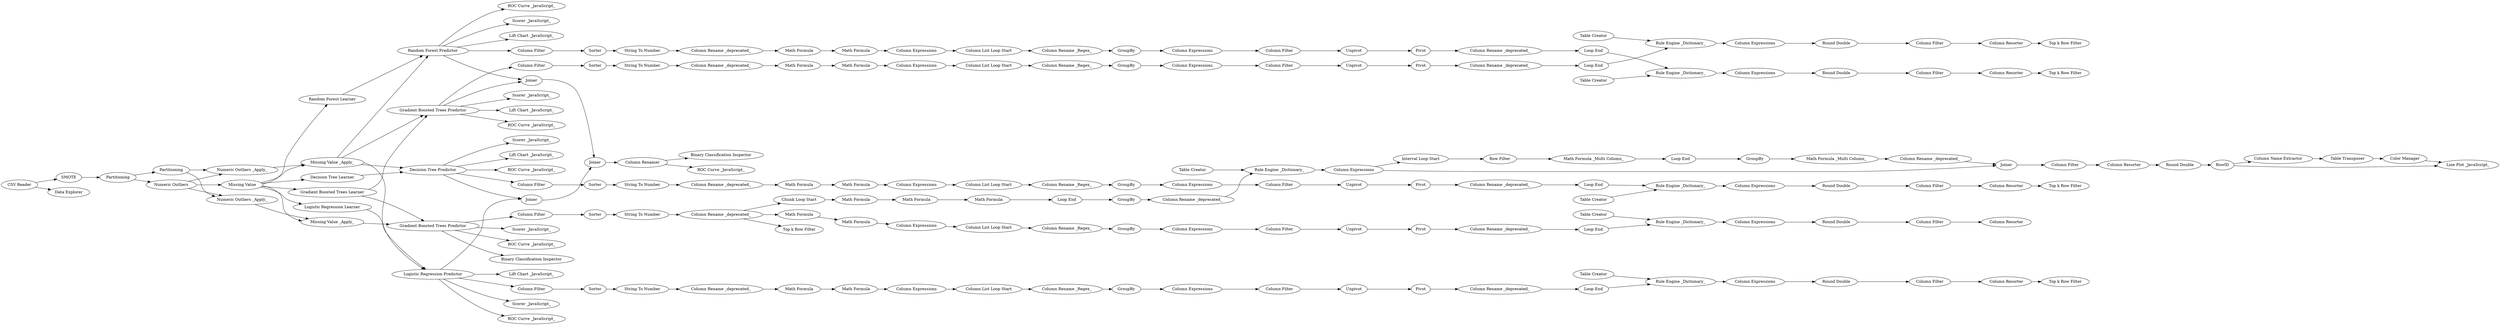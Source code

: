 digraph {
	"-7528615952661819252_401" [label="Column Expressions"]
	"5239066616711616161_416" [label="Round Double"]
	"5239066616711616161_396" [label="Column Expressions"]
	"-6920298978494519203_576" [label="Row Filter"]
	"5239066616711616161_397" [label=GroupBy]
	"5239066616711616161_419" [label="Column Filter"]
	"7806283922999381775_384" [label="Table Creator"]
	"994174801384756160_371" [label="Column Filter"]
	"-1846175214358882475_674" [label=SMOTE]
	"994174801384756160_372" [label=Sorter]
	"-7528615952661819252_402" [label="Column Filter"]
	"-1846175214358882475_667" [label="Missing Value _Apply_"]
	"5239066616711616161_403" [label=Pivot]
	"5239066616711616161_401" [label="Column Expressions"]
	"5239066616711616161_414" [label="Loop End"]
	"994174801384756160_416" [label="Round Double"]
	"-5486212071702020295_538" [label="Loop End"]
	"-6920298978494519203_586" [label="Math Formula _Multi Column_"]
	"-5486212071702020295_535" [label="Column Expressions"]
	"-6920298978494519203_567" [label="Math Formula"]
	"7806283922999381775_416" [label="Round Double"]
	"7806283922999381775_397" [label=GroupBy]
	"7806283922999381775_409" [label="Column List Loop Start"]
	"-6920298978494519203_563" [label="Loop End"]
	"-7528615952661819252_415" [label="Column Expressions"]
	"994174801384756160_403" [label=Pivot]
	"-7528615952661819252_372" [label=Sorter]
	"-5486212071702020295_543" [label=GroupBy]
	"-1846175214358882475_4" [label="Lift Chart _JavaScript_"]
	"-7528615952661819252_410" [label="Column Rename _Regex_"]
	"-1846175214358882475_635" [label="Lift Chart _JavaScript_"]
	"-7528615952661819252_409" [label="Column List Loop Start"]
	"-5486212071702020295_540" [label="Column List Loop Start"]
	"-6920298978494519203_575" [label="Interval Loop Start"]
	"-6880998178642130753_590" [label="Color Manager"]
	"7806283922999381775_418" [label="Column Resorter"]
	"5239066616711616161_415" [label="Column Expressions"]
	"-6880998178642130753_592" [label="Table Transposer"]
	"-1846175214358882475_618" [label="Logistic Regression Predictor"]
	"-1846175214358882475_668" [label="ROC Curve _JavaScript_"]
	"-7528615952661819252_419" [label="Column Filter"]
	"-1846175214358882475_652" [label="Scorer _JavaScript_"]
	"-1846175214358882475_644" [label="Gradient Boosted Trees Learner"]
	"-1846175214358882475_12" [label=Joiner]
	"-5486212071702020295_548" [label=Sorter]
	"-6920298978494519203_571" [label="Rule Engine _Dictionary_"]
	"5239066616711616161_405" [label="Column Rename _deprecated_"]
	"994174801384756160_376" [label="Column Rename _deprecated_"]
	"-6920298978494519203_562" [label="Chunk Loop Start"]
	"-6920298978494519203_585" [label="Column Resorter"]
	"-6920298978494519203_569" [label="Column Rename _deprecated_"]
	"994174801384756160_399" [label="String To Number"]
	"5239066616711616161_385" [label="Rule Engine _Dictionary_"]
	"-7528615952661819252_405" [label="Column Rename _deprecated_"]
	"-6920298978494519203_580" [label=GroupBy]
	"7806283922999381775_415" [label="Column Expressions"]
	"5239066616711616161_404" [label=Unpivot]
	"7806283922999381775_405" [label="Column Rename _deprecated_"]
	"-1846175214358882475_621" [label="Gradient Boosted Trees Predictor"]
	"-1846175214358882475_634" [label="Decision Tree Predictor"]
	"-1846175214358882475_670" [label="Numeric Outliers"]
	"-5486212071702020295_537" [label=Pivot]
	"5239066616711616161_376" [label="Column Rename _deprecated_"]
	"-1846175214358882475_6" [label="ROC Curve _JavaScript_"]
	"5239066616711616161_384" [label="Table Creator"]
	"-1846175214358882475_654" [label="Scorer _JavaScript_"]
	"-5486212071702020295_541" [label="Column Expressions"]
	"-5486212071702020295_533" [label="Column Resorter"]
	"-1846175214358882475_672" [label="Numeric Outliers _Apply_"]
	"-6880998178642130753_591" [label="Column Name Extractor"]
	"-1846175214358882475_14" [label="Column Renamer"]
	"5239066616711616161_402" [label="Column Filter"]
	"-1096354127190294982_519" [label="Math Formula"]
	"-6920298978494519203_579" [label="Math Formula _Multi Column_"]
	"7806283922999381775_402" [label="Column Filter"]
	"5239066616711616161_410" [label="Column Rename _Regex_"]
	"-1379564346141605829_519" [label="Math Formula"]
	"-1846175214358882475_675" [label="Gradient Boosted Trees Predictor"]
	"-5486212071702020295_549" [label="Table Creator"]
	"-1846175214358882475_625" [label="Lift Chart _JavaScript_"]
	"-7528615952661819252_384" [label="Table Creator"]
	"7806283922999381775_396" [label="Column Expressions"]
	"-1846175214358882475_633" [label="ROC Curve _JavaScript_"]
	"7806283922999381775_399" [label="String To Number"]
	"-1846175214358882475_595" [label="Binary Classification Inspector"]
	"-6920298978494519203_581" [label="Column Rename _deprecated_"]
	"-1846175214358882475_588" [label=RowID]
	"-1846175214358882475_630" [label="Top k Row Filter"]
	"7762023366607494675_520" [label="Math Formula"]
	"5239066616711616161_371" [label="Column Filter"]
	"-1846175214358882475_11" [label=Joiner]
	"-1846175214358882475_627" [label="ROC Curve _JavaScript_"]
	"-7528615952661819252_376" [label="Column Rename _deprecated_"]
	"-7528615952661819252_404" [label=Unpivot]
	"-1846175214358882475_636" [label="Top k Row Filter"]
	"6130482309039707624_520" [label="Math Formula"]
	"-7528615952661819252_371" [label="Column Filter"]
	"994174801384756160_409" [label="Column List Loop Start"]
	"-6920298978494519203_587" [label="Round Double"]
	"-5486212071702020295_539" [label="Column Filter"]
	"994174801384756160_396" [label="Column Expressions"]
	"-5486212071702020295_528" [label=Unpivot]
	"-5486212071702020295_529" [label="Column Expressions"]
	"7806283922999381775_404" [label=Unpivot]
	"994174801384756160_414" [label="Loop End"]
	"-1846175214358882475_655" [label="Data Explorer"]
	"-7528615952661819252_396" [label="Column Expressions"]
	"-1846175214358882475_532" [label="Top k Row Filter"]
	"994174801384756160_384" [label="Table Creator"]
	"-1846175214358882475_653" [label="Scorer _JavaScript_"]
	"-1846175214358882475_620" [label="Random Forest Predictor"]
	"7806283922999381775_376" [label="Column Rename _deprecated_"]
	"994174801384756160_401" [label="Column Expressions"]
	"7806283922999381775_372" [label=Sorter]
	"-1846175214358882475_651" [label="Scorer _JavaScript_"]
	"-1846175214358882475_417" [label="Top k Row Filter"]
	"-1846175214358882475_637" [label="ROC Curve _JavaScript_"]
	"-8646486958404009271_520" [label="Math Formula"]
	"994174801384756160_397" [label=GroupBy]
	"-5486212071702020295_546" [label="Column Rename _Regex_"]
	"-8646486958404009271_519" [label="Math Formula"]
	"-1379564346141605829_520" [label="Math Formula"]
	"-7528615952661819252_397" [label=GroupBy]
	"994174801384756160_385" [label="Rule Engine _Dictionary_"]
	"-7528615952661819252_399" [label="String To Number"]
	"-7528615952661819252_418" [label="Column Resorter"]
	"-1846175214358882475_642" [label="Decision Tree Learner"]
	"994174801384756160_404" [label=Unpivot]
	"-1846175214358882475_665" [label="Missing Value"]
	"-1846175214358882475_676" [label="Scorer _JavaScript_"]
	"994174801384756160_415" [label="Column Expressions"]
	"6130482309039707624_519" [label="Math Formula"]
	"-1846175214358882475_657" [label=Partitioning]
	"-6920298978494519203_568" [label=GroupBy]
	"-5486212071702020295_547" [label="Column Filter"]
	"7806283922999381775_403" [label=Pivot]
	"-1846175214358882475_641" [label="Logistic Regression Learner"]
	"994174801384756160_418" [label="Column Resorter"]
	"-5486212071702020295_542" [label="Rule Engine _Dictionary_"]
	"7806283922999381775_414" [label="Loop End"]
	"-6920298978494519203_564" [label="Math Formula"]
	"-6920298978494519203_582" [label=Joiner]
	"-1846175214358882475_671" [label="Numeric Outliers _Apply_"]
	"-5486212071702020295_530" [label="Round Double"]
	"7806283922999381775_385" [label="Rule Engine _Dictionary_"]
	"-5486212071702020295_536" [label="Column Filter"]
	"-1846175214358882475_666" [label="Missing Value _Apply_"]
	"-1846175214358882475_10" [label=Joiner]
	"7806283922999381775_419" [label="Column Filter"]
	"-1846175214358882475_643" [label="Random Forest Learner"]
	"-1846175214358882475_624" [label="Top k Row Filter"]
	"7806283922999381775_410" [label="Column Rename _Regex_"]
	"7762023366607494675_519" [label="Math Formula"]
	"-1846175214358882475_677" [label="ROC Curve _JavaScript_"]
	"-1846175214358882475_1" [label="CSV Reader"]
	"994174801384756160_402" [label="Column Filter"]
	"994174801384756160_410" [label="Column Rename _Regex_"]
	"-6920298978494519203_566" [label="Column Expressions"]
	"5239066616711616161_409" [label="Column List Loop Start"]
	"5239066616711616161_418" [label="Column Resorter"]
	"-1846175214358882475_589" [label="Line Plot _JavaScript_"]
	"-1846175214358882475_650" [label="Binary Classification Inspector"]
	"-7528615952661819252_416" [label="Round Double"]
	"-1096354127190294982_520" [label="Math Formula"]
	"994174801384756160_405" [label="Column Rename _deprecated_"]
	"5239066616711616161_372" [label=Sorter]
	"-7528615952661819252_403" [label=Pivot]
	"-5486212071702020295_531" [label="Column Rename _deprecated_"]
	"-5486212071702020295_544" [label="Column Rename _deprecated_"]
	"-6920298978494519203_584" [label="Column Filter"]
	"-6920298978494519203_570" [label="Table Creator"]
	"-6920298978494519203_573" [label="Math Formula"]
	"7806283922999381775_371" [label="Column Filter"]
	"994174801384756160_419" [label="Column Filter"]
	"-1846175214358882475_631" [label="Lift Chart _JavaScript_"]
	"-7528615952661819252_414" [label="Loop End"]
	"-5486212071702020295_545" [label="String To Number"]
	"-6920298978494519203_577" [label="Loop End"]
	"7806283922999381775_401" [label="Column Expressions"]
	"-1846175214358882475_658" [label=Partitioning]
	"-7528615952661819252_385" [label="Rule Engine _Dictionary_"]
	"5239066616711616161_399" [label="String To Number"]
	"994174801384756160_371" -> "994174801384756160_372"
	"5239066616711616161_371" -> "5239066616711616161_372"
	"-5486212071702020295_537" -> "-5486212071702020295_531"
	"-1846175214358882475_657" -> "-1846175214358882475_658"
	"994174801384756160_410" -> "994174801384756160_397"
	"6130482309039707624_519" -> "6130482309039707624_520"
	"994174801384756160_409" -> "994174801384756160_410"
	"7806283922999381775_399" -> "7806283922999381775_376"
	"-8646486958404009271_519" -> "-8646486958404009271_520"
	"-1846175214358882475_675" -> "-1846175214358882475_650"
	"-1846175214358882475_674" -> "-1846175214358882475_657"
	"5239066616711616161_396" -> "5239066616711616161_409"
	"-5486212071702020295_546" -> "-5486212071702020295_543"
	"-1846175214358882475_634" -> "-1846175214358882475_631"
	"-1846175214358882475_643" -> "-1846175214358882475_620"
	"-1846175214358882475_621" -> "-1846175214358882475_6"
	"-6920298978494519203_564" -> "-6920298978494519203_567"
	"-6920298978494519203_568" -> "-6920298978494519203_569"
	"-6920298978494519203_580" -> "-6920298978494519203_586"
	"-5486212071702020295_539" -> "-5486212071702020295_533"
	"994174801384756160_399" -> "994174801384756160_376"
	"-7528615952661819252_404" -> "-7528615952661819252_403"
	"5239066616711616161_415" -> "5239066616711616161_416"
	"-7528615952661819252_418" -> "-1846175214358882475_417"
	"-1846175214358882475_620" -> "994174801384756160_371"
	"994174801384756160_418" -> "-1846175214358882475_624"
	"-5486212071702020295_531" -> "-5486212071702020295_538"
	"994174801384756160_401" -> "994174801384756160_402"
	"-6920298978494519203_586" -> "-6920298978494519203_581"
	"-6920298978494519203_579" -> "-6920298978494519203_577"
	"-1846175214358882475_658" -> "-1846175214358882475_671"
	"6130482309039707624_520" -> "-7528615952661819252_396"
	"-1846175214358882475_1" -> "-1846175214358882475_674"
	"-7528615952661819252_399" -> "-7528615952661819252_376"
	"-6920298978494519203_585" -> "-6920298978494519203_587"
	"994174801384756160_402" -> "994174801384756160_404"
	"994174801384756160_403" -> "994174801384756160_405"
	"-5486212071702020295_544" -> "-1846175214358882475_532"
	"994174801384756160_414" -> "994174801384756160_385"
	"-1846175214358882475_621" -> "-7528615952661819252_371"
	"994174801384756160_404" -> "994174801384756160_403"
	"-1096354127190294982_519" -> "-1096354127190294982_520"
	"5239066616711616161_419" -> "5239066616711616161_418"
	"-1846175214358882475_620" -> "-1846175214358882475_627"
	"-1846175214358882475_14" -> "-1846175214358882475_668"
	"7806283922999381775_418" -> "-1846175214358882475_630"
	"-1846175214358882475_671" -> "-1846175214358882475_666"
	"-7528615952661819252_376" -> "6130482309039707624_519"
	"994174801384756160_376" -> "-1096354127190294982_519"
	"-5486212071702020295_544" -> "-8646486958404009271_519"
	"-8646486958404009271_520" -> "-5486212071702020295_541"
	"-1379564346141605829_520" -> "5239066616711616161_396"
	"-7528615952661819252_403" -> "-7528615952661819252_405"
	"-1846175214358882475_670" -> "-1846175214358882475_672"
	"-5486212071702020295_538" -> "-5486212071702020295_542"
	"-1846175214358882475_10" -> "-1846175214358882475_12"
	"-7528615952661819252_396" -> "-7528615952661819252_409"
	"-1846175214358882475_657" -> "-1846175214358882475_670"
	"994174801384756160_416" -> "994174801384756160_419"
	"7806283922999381775_403" -> "7806283922999381775_405"
	"-5486212071702020295_536" -> "-5486212071702020295_528"
	"-1846175214358882475_666" -> "-1846175214358882475_621"
	"994174801384756160_397" -> "994174801384756160_401"
	"-1846175214358882475_620" -> "-1846175214358882475_625"
	"-1846175214358882475_634" -> "-1846175214358882475_633"
	"-1846175214358882475_665" -> "-1846175214358882475_666"
	"-5486212071702020295_528" -> "-5486212071702020295_537"
	"-1846175214358882475_618" -> "5239066616711616161_371"
	"-5486212071702020295_530" -> "-5486212071702020295_539"
	"-6920298978494519203_575" -> "-6920298978494519203_576"
	"-6920298978494519203_584" -> "-6920298978494519203_585"
	"7806283922999381775_376" -> "7762023366607494675_519"
	"-1846175214358882475_644" -> "-1846175214358882475_675"
	"-7528615952661819252_372" -> "-7528615952661819252_399"
	"-7528615952661819252_397" -> "-7528615952661819252_401"
	"-1846175214358882475_11" -> "-1846175214358882475_12"
	"7806283922999381775_401" -> "7806283922999381775_402"
	"-6880998178642130753_592" -> "-6880998178642130753_590"
	"-7528615952661819252_405" -> "-7528615952661819252_414"
	"-6920298978494519203_562" -> "-6920298978494519203_564"
	"5239066616711616161_404" -> "5239066616711616161_403"
	"-6920298978494519203_567" -> "-6920298978494519203_573"
	"5239066616711616161_399" -> "5239066616711616161_376"
	"-1846175214358882475_620" -> "-1846175214358882475_652"
	"5239066616711616161_384" -> "5239066616711616161_385"
	"7806283922999381775_405" -> "7806283922999381775_414"
	"-1846175214358882475_644" -> "-1846175214358882475_621"
	"7762023366607494675_520" -> "7806283922999381775_396"
	"-5486212071702020295_543" -> "-5486212071702020295_535"
	"7806283922999381775_414" -> "7806283922999381775_385"
	"-7528615952661819252_419" -> "-7528615952661819252_418"
	"7806283922999381775_396" -> "7806283922999381775_409"
	"5239066616711616161_418" -> "-1846175214358882475_636"
	"-6920298978494519203_576" -> "-6920298978494519203_579"
	"-1846175214358882475_588" -> "-1846175214358882475_589"
	"-5486212071702020295_529" -> "-5486212071702020295_530"
	"-5486212071702020295_548" -> "-5486212071702020295_545"
	"-1846175214358882475_665" -> "-1846175214358882475_644"
	"-5486212071702020295_549" -> "-5486212071702020295_542"
	"-1846175214358882475_666" -> "-1846175214358882475_634"
	"-6920298978494519203_566" -> "-6920298978494519203_575"
	"-1846175214358882475_621" -> "-1846175214358882475_4"
	"-1846175214358882475_667" -> "-1846175214358882475_675"
	"5239066616711616161_414" -> "5239066616711616161_385"
	"994174801384756160_385" -> "994174801384756160_415"
	"-1846175214358882475_665" -> "-1846175214358882475_642"
	"7806283922999381775_397" -> "7806283922999381775_401"
	"-1846175214358882475_634" -> "-1846175214358882475_11"
	"-1846175214358882475_665" -> "-1846175214358882475_641"
	"5239066616711616161_401" -> "5239066616711616161_402"
	"7806283922999381775_409" -> "7806283922999381775_410"
	"-1846175214358882475_634" -> "7806283922999381775_371"
	"-6920298978494519203_582" -> "-6920298978494519203_584"
	"-7528615952661819252_385" -> "-7528615952661819252_415"
	"-1846175214358882475_641" -> "-1846175214358882475_618"
	"-1846175214358882475_675" -> "-1846175214358882475_676"
	"-1846175214358882475_670" -> "-1846175214358882475_671"
	"7806283922999381775_372" -> "7806283922999381775_399"
	"-7528615952661819252_371" -> "-7528615952661819252_372"
	"-5486212071702020295_541" -> "-5486212071702020295_540"
	"5239066616711616161_372" -> "5239066616711616161_399"
	"5239066616711616161_376" -> "-1379564346141605829_519"
	"-6920298978494519203_569" -> "-6920298978494519203_571"
	"-1846175214358882475_621" -> "-1846175214358882475_10"
	"5239066616711616161_410" -> "5239066616711616161_397"
	"-1846175214358882475_670" -> "-1846175214358882475_665"
	"-1846175214358882475_675" -> "-5486212071702020295_547"
	"5239066616711616161_402" -> "5239066616711616161_404"
	"-1846175214358882475_618" -> "-1846175214358882475_635"
	"994174801384756160_419" -> "994174801384756160_418"
	"5239066616711616161_397" -> "5239066616711616161_401"
	"994174801384756160_396" -> "994174801384756160_409"
	"7806283922999381775_416" -> "7806283922999381775_419"
	"-6920298978494519203_577" -> "-6920298978494519203_580"
	"7806283922999381775_404" -> "7806283922999381775_403"
	"-6880998178642130753_591" -> "-6880998178642130753_592"
	"-7528615952661819252_401" -> "-7528615952661819252_402"
	"-1846175214358882475_634" -> "-1846175214358882475_653"
	"-1846175214358882475_618" -> "-1846175214358882475_11"
	"994174801384756160_384" -> "994174801384756160_385"
	"-6920298978494519203_570" -> "-6920298978494519203_571"
	"-5486212071702020295_535" -> "-5486212071702020295_536"
	"5239066616711616161_403" -> "5239066616711616161_405"
	"7762023366607494675_519" -> "7762023366607494675_520"
	"5239066616711616161_416" -> "5239066616711616161_419"
	"-6920298978494519203_571" -> "-6920298978494519203_566"
	"7806283922999381775_385" -> "7806283922999381775_415"
	"-1846175214358882475_672" -> "-1846175214358882475_667"
	"7806283922999381775_410" -> "7806283922999381775_397"
	"-7528615952661819252_409" -> "-7528615952661819252_410"
	"-7528615952661819252_416" -> "-7528615952661819252_419"
	"-5486212071702020295_542" -> "-5486212071702020295_529"
	"-1096354127190294982_520" -> "994174801384756160_396"
	"-7528615952661819252_414" -> "-7528615952661819252_385"
	"994174801384756160_415" -> "994174801384756160_416"
	"-1846175214358882475_658" -> "-1846175214358882475_672"
	"5239066616711616161_409" -> "5239066616711616161_410"
	"-6920298978494519203_566" -> "-6920298978494519203_582"
	"-1846175214358882475_14" -> "-1846175214358882475_595"
	"994174801384756160_405" -> "994174801384756160_414"
	"-1846175214358882475_1" -> "-1846175214358882475_655"
	"7806283922999381775_371" -> "7806283922999381775_372"
	"-6920298978494519203_581" -> "-6920298978494519203_582"
	"7806283922999381775_419" -> "7806283922999381775_418"
	"5239066616711616161_385" -> "5239066616711616161_415"
	"-7528615952661819252_415" -> "-7528615952661819252_416"
	"994174801384756160_372" -> "994174801384756160_399"
	"-1846175214358882475_666" -> "-1846175214358882475_620"
	"-6920298978494519203_573" -> "-6920298978494519203_563"
	"-7528615952661819252_402" -> "-7528615952661819252_404"
	"-6920298978494519203_587" -> "-1846175214358882475_588"
	"-7528615952661819252_384" -> "-7528615952661819252_385"
	"-1846175214358882475_665" -> "-1846175214358882475_667"
	"-7528615952661819252_410" -> "-7528615952661819252_397"
	"-6880998178642130753_590" -> "-1846175214358882475_589"
	"-1846175214358882475_618" -> "-1846175214358882475_654"
	"-1379564346141605829_519" -> "-1379564346141605829_520"
	"7806283922999381775_415" -> "7806283922999381775_416"
	"-1846175214358882475_618" -> "-1846175214358882475_637"
	"-1846175214358882475_675" -> "-1846175214358882475_677"
	"-5486212071702020295_547" -> "-5486212071702020295_548"
	"-1846175214358882475_621" -> "-1846175214358882475_651"
	"-5486212071702020295_540" -> "-5486212071702020295_546"
	"-1846175214358882475_620" -> "-1846175214358882475_10"
	"-1846175214358882475_642" -> "-1846175214358882475_634"
	"-1846175214358882475_12" -> "-1846175214358882475_14"
	"-1846175214358882475_665" -> "-1846175214358882475_643"
	"-5486212071702020295_544" -> "-6920298978494519203_562"
	"-5486212071702020295_545" -> "-5486212071702020295_544"
	"7806283922999381775_402" -> "7806283922999381775_404"
	"7806283922999381775_384" -> "7806283922999381775_385"
	"-1846175214358882475_588" -> "-6880998178642130753_591"
	"-6920298978494519203_563" -> "-6920298978494519203_568"
	"-1846175214358882475_666" -> "-1846175214358882475_618"
	"5239066616711616161_405" -> "5239066616711616161_414"
	rankdir=LR
}

